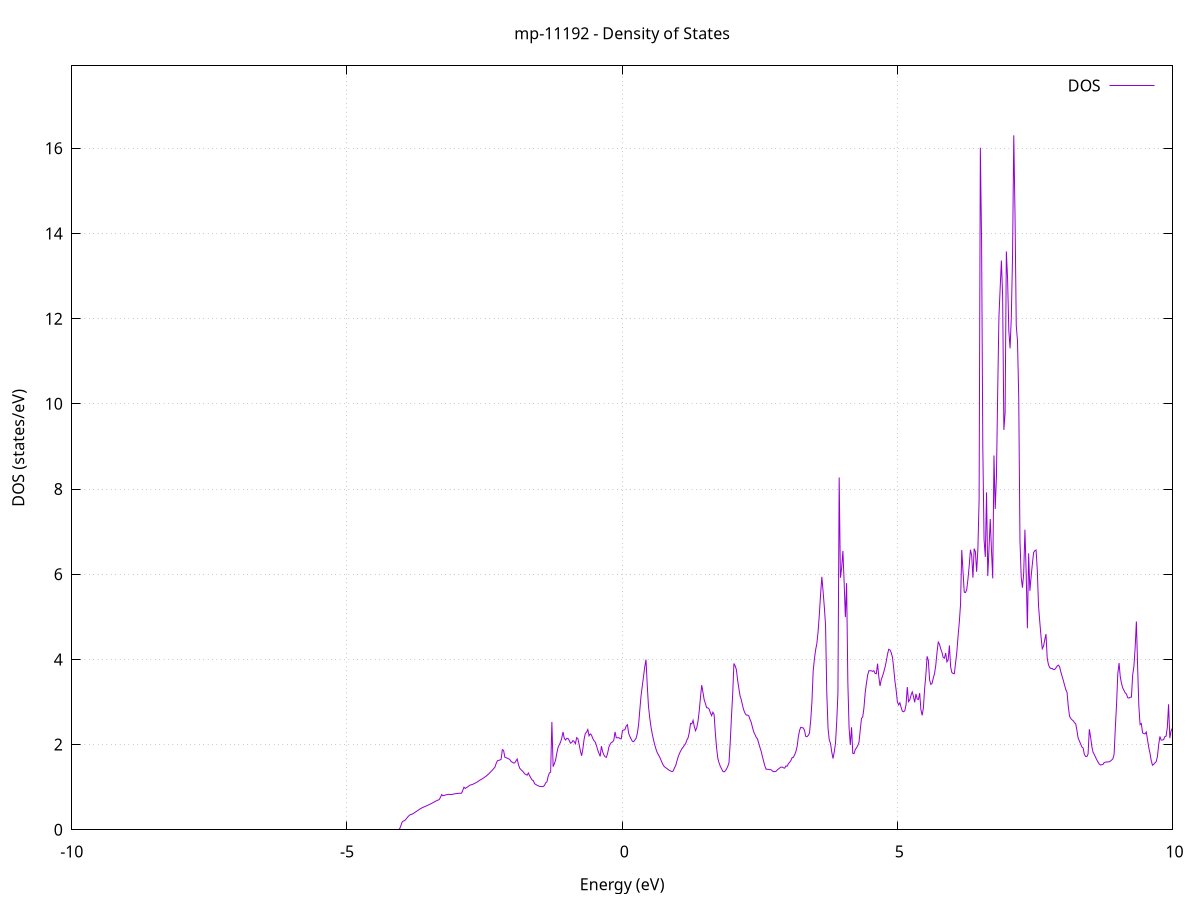 set title 'mp-11192 - Density of States'
set xlabel 'Energy (eV)'
set ylabel 'DOS (states/eV)'
set grid
set xrange [-10:10]
set yrange [0:17.934]
set xzeroaxis lt -1
set terminal png size 800,600
set output 'mp-11192_dos_gnuplot.png'
plot '-' using 1:2 with lines title 'DOS'
-27.175100 0.000000
-27.152600 0.000000
-27.130100 0.000000
-27.107600 0.000000
-27.085100 0.000000
-27.062600 0.000000
-27.040000 0.000000
-27.017500 0.000000
-26.995000 0.000000
-26.972500 0.000000
-26.950000 0.000000
-26.927500 0.000000
-26.905000 0.000000
-26.882500 0.000000
-26.860000 0.000000
-26.837500 0.000000
-26.815000 0.000000
-26.792500 0.000000
-26.770000 0.000000
-26.747500 0.000000
-26.725000 0.000000
-26.702500 0.000000
-26.680000 0.000000
-26.657500 0.000000
-26.635000 0.000000
-26.612500 0.000000
-26.590000 0.000000
-26.567500 0.000000
-26.545000 0.000000
-26.522500 0.000000
-26.500000 0.000000
-26.477500 0.000000
-26.455000 0.000000
-26.432500 0.000000
-26.410000 0.000000
-26.387500 0.000000
-26.365000 0.000000
-26.342500 0.000000
-26.320000 0.000000
-26.297500 0.000000
-26.275000 0.000000
-26.252500 0.000000
-26.230000 0.000000
-26.207500 0.000000
-26.185000 0.000000
-26.162500 0.000000
-26.140000 0.000000
-26.117500 0.000000
-26.095000 0.000000
-26.072500 0.000000
-26.050000 0.000000
-26.027500 0.000000
-26.005000 0.000000
-25.982500 0.000000
-25.960000 0.000000
-25.937500 0.000000
-25.915000 0.000000
-25.892500 0.000000
-25.870000 0.000000
-25.847500 0.000000
-25.825000 0.000000
-25.802500 0.000000
-25.780000 0.000000
-25.757500 0.000000
-25.735000 0.000000
-25.712500 0.000000
-25.690000 0.000000
-25.667500 0.000000
-25.645000 0.000000
-25.622500 0.000000
-25.600000 0.000000
-25.577500 0.000000
-25.555000 0.000000
-25.532500 0.000000
-25.510000 0.000000
-25.487500 0.000000
-25.465000 0.000000
-25.442500 0.000000
-25.420000 0.000000
-25.397500 0.000000
-25.375000 0.000000
-25.352500 0.000000
-25.330000 0.000000
-25.307500 0.000000
-25.285000 0.000000
-25.262500 0.000000
-25.240000 0.000000
-25.217500 0.000000
-25.195000 0.000000
-25.172500 0.000000
-25.150000 0.000000
-25.127500 46.643000
-25.105000 70.364300
-25.082500 39.297800
-25.060000 51.822700
-25.037500 29.675500
-25.015000 91.216400
-24.992500 59.106500
-24.970000 26.272100
-24.947500 297.782400
-24.925000 199.947500
-24.902500 78.124500
-24.880000 33.893100
-24.857500 0.000000
-24.835000 0.000000
-24.812500 0.000000
-24.790000 0.000000
-24.767500 0.000000
-24.745000 0.000000
-24.722500 0.000000
-24.700000 0.000000
-24.677500 0.000000
-24.655000 0.000000
-24.632500 0.000000
-24.610000 0.000000
-24.587500 0.000000
-24.565000 0.000000
-24.542500 0.000000
-24.520000 0.000000
-24.497500 0.000000
-24.475000 0.000000
-24.452500 0.000000
-24.430000 0.000000
-24.407500 0.000000
-24.385000 0.000000
-24.362500 0.000000
-24.340000 0.000000
-24.317500 0.000000
-24.295000 0.000000
-24.272500 0.000000
-24.250000 0.000000
-24.227500 0.000000
-24.205000 0.000000
-24.182500 0.000000
-24.160000 0.000000
-24.137500 0.000000
-24.114900 0.000000
-24.092400 0.000000
-24.069900 0.000000
-24.047400 0.000000
-24.024900 0.000000
-24.002400 0.000000
-23.979900 0.000000
-23.957400 0.000000
-23.934900 0.000000
-23.912400 0.000000
-23.889900 0.000000
-23.867400 0.000000
-23.844900 0.000000
-23.822400 0.000000
-23.799900 0.000000
-23.777400 0.000000
-23.754900 0.000000
-23.732400 0.000000
-23.709900 0.000000
-23.687400 0.000000
-23.664900 0.000000
-23.642400 0.000000
-23.619900 0.000000
-23.597400 0.000000
-23.574900 0.000000
-23.552400 0.000000
-23.529900 0.000000
-23.507400 0.000000
-23.484900 0.000000
-23.462400 0.000000
-23.439900 0.000000
-23.417400 0.000000
-23.394900 0.000000
-23.372400 0.000000
-23.349900 0.000000
-23.327400 0.000000
-23.304900 0.000000
-23.282400 0.000000
-23.259900 0.000000
-23.237400 0.000000
-23.214900 0.000000
-23.192400 0.000000
-23.169900 0.000000
-23.147400 0.000000
-23.124900 0.000000
-23.102400 0.000000
-23.079900 0.000000
-23.057400 0.000000
-23.034900 0.000000
-23.012400 0.000000
-22.989900 0.000000
-22.967400 0.000000
-22.944900 0.000000
-22.922400 0.000000
-22.899900 0.000000
-22.877400 0.000000
-22.854900 0.000000
-22.832400 0.000000
-22.809900 0.000000
-22.787400 0.000000
-22.764900 0.000000
-22.742400 0.000000
-22.719900 0.000000
-22.697400 0.000000
-22.674900 0.000000
-22.652400 0.000000
-22.629900 0.000000
-22.607400 0.000000
-22.584900 0.000000
-22.562400 0.000000
-22.539900 0.000000
-22.517400 0.000000
-22.494900 0.000000
-22.472400 0.000000
-22.449900 0.000000
-22.427400 0.000000
-22.404900 0.000000
-22.382400 0.000000
-22.359900 0.000000
-22.337400 0.000000
-22.314900 0.000000
-22.292400 0.000000
-22.269900 0.000000
-22.247400 0.000000
-22.224900 0.000000
-22.202400 0.000000
-22.179900 0.000000
-22.157400 0.000000
-22.134900 0.000000
-22.112400 0.000000
-22.089900 0.000000
-22.067400 0.000000
-22.044900 0.000000
-22.022400 0.000000
-21.999900 0.000000
-21.977400 0.000000
-21.954900 0.000000
-21.932400 0.000000
-21.909900 0.000000
-21.887400 0.000000
-21.864900 0.000000
-21.842400 0.000000
-21.819900 0.000000
-21.797400 0.000000
-21.774900 0.000000
-21.752400 0.000000
-21.729900 0.000000
-21.707400 0.000000
-21.684900 0.000000
-21.662400 0.000000
-21.639900 0.000000
-21.617400 0.000000
-21.594900 0.000000
-21.572400 0.000000
-21.549900 0.000000
-21.527400 0.000000
-21.504900 0.000000
-21.482400 0.000000
-21.459900 0.000000
-21.437400 0.000000
-21.414900 0.000000
-21.392400 0.000000
-21.369900 0.000000
-21.347400 0.000000
-21.324900 0.000000
-21.302400 0.000000
-21.279900 0.000000
-21.257400 0.000000
-21.234900 0.000000
-21.212300 0.000000
-21.189800 0.000000
-21.167300 0.000000
-21.144800 0.000000
-21.122300 0.000000
-21.099800 0.000000
-21.077300 0.000000
-21.054800 0.000000
-21.032300 0.000000
-21.009800 0.000000
-20.987300 0.000000
-20.964800 0.000000
-20.942300 0.000000
-20.919800 0.000000
-20.897300 0.000000
-20.874800 0.000000
-20.852300 0.000000
-20.829800 0.000000
-20.807300 0.000000
-20.784800 0.000000
-20.762300 0.000000
-20.739800 0.000000
-20.717300 0.000000
-20.694800 0.000000
-20.672300 0.000000
-20.649800 0.000000
-20.627300 0.000000
-20.604800 0.000000
-20.582300 0.000000
-20.559800 0.000000
-20.537300 0.000000
-20.514800 0.000000
-20.492300 0.000000
-20.469800 0.000000
-20.447300 0.000000
-20.424800 0.000000
-20.402300 0.000000
-20.379800 0.000000
-20.357300 0.000000
-20.334800 0.000000
-20.312300 0.000000
-20.289800 0.000000
-20.267300 0.000000
-20.244800 0.000000
-20.222300 0.000000
-20.199800 0.000000
-20.177300 0.000000
-20.154800 0.000000
-20.132300 0.000000
-20.109800 0.000000
-20.087300 0.000000
-20.064800 0.000000
-20.042300 0.000000
-20.019800 0.000000
-19.997300 0.000000
-19.974800 0.000000
-19.952300 0.000000
-19.929800 0.000000
-19.907300 0.000000
-19.884800 0.000000
-19.862300 0.000000
-19.839800 0.000000
-19.817300 0.000000
-19.794800 0.000000
-19.772300 0.000000
-19.749800 0.000000
-19.727300 0.000000
-19.704800 0.000000
-19.682300 0.000000
-19.659800 0.000000
-19.637300 0.000000
-19.614800 0.000000
-19.592300 0.000000
-19.569800 0.000000
-19.547300 0.000000
-19.524800 0.000000
-19.502300 0.000000
-19.479800 0.000000
-19.457300 0.000000
-19.434800 0.000000
-19.412300 0.000000
-19.389800 0.000000
-19.367300 0.000000
-19.344800 0.000000
-19.322300 0.000000
-19.299800 0.000000
-19.277300 0.000000
-19.254800 0.000000
-19.232300 0.000000
-19.209800 0.000000
-19.187300 0.000000
-19.164800 0.000000
-19.142300 0.000000
-19.119800 0.000000
-19.097300 0.000000
-19.074800 0.000000
-19.052300 0.000000
-19.029800 0.000000
-19.007300 0.000000
-18.984800 0.000000
-18.962300 0.000000
-18.939800 0.000000
-18.917300 0.000000
-18.894800 0.000000
-18.872300 0.000000
-18.849800 0.000000
-18.827300 0.000000
-18.804800 0.000000
-18.782300 0.000000
-18.759800 0.000000
-18.737300 0.000000
-18.714800 0.000000
-18.692300 0.000000
-18.669800 0.000000
-18.647300 0.000000
-18.624800 0.000000
-18.602300 0.000000
-18.579800 0.000000
-18.557300 0.000000
-18.534800 0.000000
-18.512300 0.000000
-18.489800 0.000000
-18.467300 0.000000
-18.444800 0.000000
-18.422300 0.000000
-18.399800 0.000000
-18.377300 0.000000
-18.354800 0.000000
-18.332300 0.000000
-18.309700 0.000000
-18.287200 0.000000
-18.264700 0.000000
-18.242200 0.000000
-18.219700 0.000000
-18.197200 0.000000
-18.174700 0.000000
-18.152200 0.000000
-18.129700 0.000000
-18.107200 0.000000
-18.084700 0.000000
-18.062200 0.000000
-18.039700 0.000000
-18.017200 0.000000
-17.994700 0.000000
-17.972200 0.000000
-17.949700 0.000000
-17.927200 0.000000
-17.904700 0.000000
-17.882200 0.000000
-17.859700 0.000000
-17.837200 0.000000
-17.814700 0.000000
-17.792200 0.000000
-17.769700 0.000000
-17.747200 0.000000
-17.724700 0.000000
-17.702200 0.000000
-17.679700 0.000000
-17.657200 0.000000
-17.634700 0.000000
-17.612200 0.000000
-17.589700 0.000000
-17.567200 0.000000
-17.544700 0.000000
-17.522200 0.000000
-17.499700 0.000000
-17.477200 0.000000
-17.454700 0.000000
-17.432200 0.000000
-17.409700 0.000000
-17.387200 0.000000
-17.364700 0.000000
-17.342200 0.000000
-17.319700 0.000000
-17.297200 0.000000
-17.274700 0.000000
-17.252200 0.000000
-17.229700 0.000000
-17.207200 0.000000
-17.184700 0.000000
-17.162200 0.000000
-17.139700 0.000000
-17.117200 0.000000
-17.094700 0.000000
-17.072200 0.000000
-17.049700 0.000000
-17.027200 0.000000
-17.004700 0.000000
-16.982200 0.000000
-16.959700 0.000000
-16.937200 0.000000
-16.914700 0.000000
-16.892200 0.000000
-16.869700 0.000000
-16.847200 0.000000
-16.824700 0.000000
-16.802200 0.000000
-16.779700 0.000000
-16.757200 0.000000
-16.734700 0.000000
-16.712200 0.000000
-16.689700 0.000000
-16.667200 0.000000
-16.644700 0.000000
-16.622200 0.000000
-16.599700 0.000000
-16.577200 0.000000
-16.554700 0.000000
-16.532200 0.000000
-16.509700 0.000000
-16.487200 0.000000
-16.464700 0.000000
-16.442200 0.000000
-16.419700 0.000000
-16.397200 0.000000
-16.374700 0.000000
-16.352200 0.000000
-16.329700 0.000000
-16.307200 0.000000
-16.284700 0.000000
-16.262200 0.000000
-16.239700 0.000000
-16.217200 0.000000
-16.194700 0.000000
-16.172200 0.000000
-16.149700 0.000000
-16.127200 0.000000
-16.104700 0.000000
-16.082200 0.000000
-16.059700 0.000000
-16.037200 0.000000
-16.014700 0.000000
-15.992200 0.000000
-15.969700 0.000000
-15.947200 0.000000
-15.924700 0.000000
-15.902200 0.000000
-15.879700 0.000000
-15.857200 0.000000
-15.834700 0.000000
-15.812200 0.000000
-15.789700 0.000000
-15.767200 0.000000
-15.744700 0.000000
-15.722200 0.000000
-15.699700 0.000000
-15.677200 0.000000
-15.654700 0.000000
-15.632200 0.000000
-15.609700 0.000000
-15.587200 0.000000
-15.564700 0.000000
-15.542200 0.000000
-15.519700 0.000000
-15.497200 0.000000
-15.474700 0.000000
-15.452200 0.000000
-15.429700 0.000000
-15.407100 0.000000
-15.384600 0.000000
-15.362100 0.000000
-15.339600 0.000000
-15.317100 0.000000
-15.294600 0.000000
-15.272100 0.000000
-15.249600 0.000000
-15.227100 0.000000
-15.204600 0.000000
-15.182100 0.000000
-15.159600 0.000000
-15.137100 0.000000
-15.114600 0.000000
-15.092100 0.000000
-15.069600 0.000000
-15.047100 0.000000
-15.024600 0.000000
-15.002100 0.000000
-14.979600 0.000000
-14.957100 0.000000
-14.934600 0.000000
-14.912100 0.000000
-14.889600 0.000000
-14.867100 0.000000
-14.844600 0.000000
-14.822100 0.000000
-14.799600 0.000000
-14.777100 0.000000
-14.754600 0.000000
-14.732100 0.000000
-14.709600 0.000000
-14.687100 0.000000
-14.664600 0.000000
-14.642100 0.000000
-14.619600 0.000000
-14.597100 0.000000
-14.574600 0.000000
-14.552100 0.000000
-14.529600 0.000000
-14.507100 0.000000
-14.484600 0.000000
-14.462100 0.000000
-14.439600 0.000000
-14.417100 0.000000
-14.394600 0.000000
-14.372100 0.000000
-14.349600 0.000000
-14.327100 0.000000
-14.304600 0.000000
-14.282100 0.000000
-14.259600 0.000000
-14.237100 0.000000
-14.214600 0.000000
-14.192100 0.000000
-14.169600 0.000000
-14.147100 0.000000
-14.124600 0.000000
-14.102100 0.000000
-14.079600 0.000000
-14.057100 0.000000
-14.034600 0.000000
-14.012100 0.000000
-13.989600 0.000000
-13.967100 0.000000
-13.944600 0.000000
-13.922100 0.000000
-13.899600 0.000000
-13.877100 0.000000
-13.854600 0.000000
-13.832100 0.000000
-13.809600 0.000000
-13.787100 0.000000
-13.764600 0.000000
-13.742100 0.000000
-13.719600 0.000000
-13.697100 0.000000
-13.674600 0.000000
-13.652100 0.000000
-13.629600 0.000000
-13.607100 0.000000
-13.584600 0.000000
-13.562100 0.000000
-13.539600 0.000000
-13.517100 0.000000
-13.494600 0.000000
-13.472100 0.000000
-13.449600 0.000000
-13.427100 0.000000
-13.404600 0.000000
-13.382100 0.000000
-13.359600 0.000000
-13.337100 0.000000
-13.314600 0.000000
-13.292100 0.000000
-13.269600 0.000000
-13.247100 0.000000
-13.224600 0.000000
-13.202100 0.000000
-13.179600 0.000000
-13.157100 0.000000
-13.134600 0.000000
-13.112100 0.000000
-13.089600 0.000000
-13.067100 0.000000
-13.044600 0.000000
-13.022100 0.000000
-12.999600 0.000000
-12.977100 0.000000
-12.954600 0.000000
-12.932100 0.000000
-12.909600 0.000000
-12.887100 0.000000
-12.864600 0.000000
-12.842100 0.000000
-12.819600 0.000000
-12.797100 0.000000
-12.774600 0.000000
-12.752100 0.000000
-12.729600 0.000000
-12.707100 0.000000
-12.684600 0.000000
-12.662100 0.000000
-12.639600 0.000000
-12.617100 0.000000
-12.594600 0.000000
-12.572100 0.000000
-12.549600 0.000000
-12.527100 0.000000
-12.504500 0.000000
-12.482000 0.000000
-12.459500 0.000000
-12.437000 0.000000
-12.414500 0.000000
-12.392000 0.000000
-12.369500 0.000000
-12.347000 0.000000
-12.324500 0.000000
-12.302000 0.000000
-12.279500 0.000000
-12.257000 0.000000
-12.234500 0.000000
-12.212000 0.000000
-12.189500 0.000000
-12.167000 0.000000
-12.144500 0.000000
-12.122000 0.000000
-12.099500 0.000000
-12.077000 0.000000
-12.054500 0.000000
-12.032000 0.000000
-12.009500 0.000000
-11.987000 0.000000
-11.964500 0.000000
-11.942000 0.000000
-11.919500 0.000000
-11.897000 0.000000
-11.874500 0.000000
-11.852000 0.000000
-11.829500 0.000000
-11.807000 0.000000
-11.784500 0.000000
-11.762000 0.000000
-11.739500 0.000000
-11.717000 0.000000
-11.694500 0.000000
-11.672000 0.000000
-11.649500 0.000000
-11.627000 0.000000
-11.604500 0.000000
-11.582000 0.000000
-11.559500 0.000000
-11.537000 0.000000
-11.514500 0.000000
-11.492000 0.000000
-11.469500 0.000000
-11.447000 0.000000
-11.424500 0.000000
-11.402000 0.000000
-11.379500 0.000000
-11.357000 0.000000
-11.334500 0.000000
-11.312000 0.000000
-11.289500 0.000000
-11.267000 0.000000
-11.244500 0.000000
-11.222000 0.000000
-11.199500 0.000000
-11.177000 0.000000
-11.154500 0.000000
-11.132000 0.000000
-11.109500 0.000000
-11.087000 0.000000
-11.064500 0.000000
-11.042000 0.000000
-11.019500 0.000000
-10.997000 0.000000
-10.974500 0.000000
-10.952000 0.000000
-10.929500 0.000000
-10.907000 0.000000
-10.884500 0.000000
-10.862000 0.000000
-10.839500 0.000000
-10.817000 0.000000
-10.794500 0.000000
-10.772000 0.000000
-10.749500 0.000000
-10.727000 0.000000
-10.704500 0.000000
-10.682000 0.000000
-10.659500 0.000000
-10.637000 0.000000
-10.614500 0.000000
-10.592000 0.000000
-10.569500 0.000000
-10.547000 0.000000
-10.524500 0.000000
-10.502000 0.000000
-10.479500 0.000000
-10.457000 0.000000
-10.434500 0.000000
-10.412000 0.000000
-10.389500 0.000000
-10.367000 0.000000
-10.344500 0.000000
-10.322000 0.000000
-10.299500 0.000000
-10.277000 0.000000
-10.254500 0.000000
-10.232000 0.000000
-10.209500 0.000000
-10.187000 0.000000
-10.164500 0.000000
-10.142000 0.000000
-10.119500 0.000000
-10.097000 0.000000
-10.074500 0.000000
-10.052000 0.000000
-10.029500 0.000000
-10.007000 0.000000
-9.984500 0.000000
-9.962000 0.000000
-9.939500 0.000000
-9.917000 0.000000
-9.894500 0.000000
-9.872000 0.000000
-9.849500 0.000000
-9.827000 0.000000
-9.804500 0.000000
-9.782000 0.000000
-9.759500 0.000000
-9.737000 0.000000
-9.714500 0.000000
-9.692000 0.000000
-9.669500 0.000000
-9.647000 0.000000
-9.624500 0.000000
-9.602000 0.000000
-9.579400 0.000000
-9.556900 0.000000
-9.534400 0.000000
-9.511900 0.000000
-9.489400 0.000000
-9.466900 0.000000
-9.444400 0.000000
-9.421900 0.000000
-9.399400 0.000000
-9.376900 0.000000
-9.354400 0.000000
-9.331900 0.000000
-9.309400 0.000000
-9.286900 0.000000
-9.264400 0.000000
-9.241900 0.000000
-9.219400 0.000000
-9.196900 0.000000
-9.174400 0.000000
-9.151900 0.000000
-9.129400 0.000000
-9.106900 0.000000
-9.084400 0.000000
-9.061900 0.000000
-9.039400 0.000000
-9.016900 0.000000
-8.994400 0.000000
-8.971900 0.000000
-8.949400 0.000000
-8.926900 0.000000
-8.904400 0.000000
-8.881900 0.000000
-8.859400 0.000000
-8.836900 0.000000
-8.814400 0.000000
-8.791900 0.000000
-8.769400 0.000000
-8.746900 0.000000
-8.724400 0.000000
-8.701900 0.000000
-8.679400 0.000000
-8.656900 0.000000
-8.634400 0.000000
-8.611900 0.000000
-8.589400 0.000000
-8.566900 0.000000
-8.544400 0.000000
-8.521900 0.000000
-8.499400 0.000000
-8.476900 0.000000
-8.454400 0.000000
-8.431900 0.000000
-8.409400 0.000000
-8.386900 0.000000
-8.364400 0.000000
-8.341900 0.000000
-8.319400 0.000000
-8.296900 0.000000
-8.274400 0.000000
-8.251900 0.000000
-8.229400 0.000000
-8.206900 0.000000
-8.184400 0.000000
-8.161900 0.000000
-8.139400 0.000000
-8.116900 0.000000
-8.094400 0.000000
-8.071900 0.000000
-8.049400 0.000000
-8.026900 0.000000
-8.004400 0.000000
-7.981900 0.000000
-7.959400 0.000000
-7.936900 0.000000
-7.914400 0.000000
-7.891900 0.000000
-7.869400 0.000000
-7.846900 0.000000
-7.824400 0.000000
-7.801900 0.000000
-7.779400 0.000000
-7.756900 0.000000
-7.734400 0.000000
-7.711900 0.000000
-7.689400 0.000000
-7.666900 0.000000
-7.644400 0.000000
-7.621900 0.000000
-7.599400 0.000000
-7.576900 0.000000
-7.554400 0.000000
-7.531900 0.000000
-7.509400 0.000000
-7.486900 0.000000
-7.464400 0.000000
-7.441900 0.000000
-7.419400 0.000000
-7.396900 0.000000
-7.374400 0.000000
-7.351900 0.000000
-7.329400 0.000000
-7.306900 0.000000
-7.284400 0.000000
-7.261900 0.000000
-7.239400 0.000000
-7.216900 0.000000
-7.194400 0.000000
-7.171900 0.000000
-7.149400 0.000000
-7.126900 0.000000
-7.104400 0.000000
-7.081900 0.000000
-7.059400 0.000000
-7.036900 0.000000
-7.014400 0.000000
-6.991900 0.000000
-6.969400 0.000000
-6.946900 0.000000
-6.924400 0.000000
-6.901900 0.000000
-6.879400 0.000000
-6.856900 0.000000
-6.834400 0.000000
-6.811900 0.000000
-6.789400 0.000000
-6.766900 0.000000
-6.744400 0.000000
-6.721900 0.000000
-6.699400 0.000000
-6.676800 0.000000
-6.654300 0.000000
-6.631800 0.000000
-6.609300 0.000000
-6.586800 0.000000
-6.564300 0.000000
-6.541800 0.000000
-6.519300 0.000000
-6.496800 0.000000
-6.474300 0.000000
-6.451800 0.000000
-6.429300 0.000000
-6.406800 0.000000
-6.384300 0.000000
-6.361800 0.000000
-6.339300 0.000000
-6.316800 0.000000
-6.294300 0.000000
-6.271800 0.000000
-6.249300 0.000000
-6.226800 0.000000
-6.204300 0.000000
-6.181800 0.000000
-6.159300 0.000000
-6.136800 0.000000
-6.114300 0.000000
-6.091800 0.000000
-6.069300 0.000000
-6.046800 0.000000
-6.024300 0.000000
-6.001800 0.000000
-5.979300 0.000000
-5.956800 0.000000
-5.934300 0.000000
-5.911800 0.000000
-5.889300 0.000000
-5.866800 0.000000
-5.844300 0.000000
-5.821800 0.000000
-5.799300 0.000000
-5.776800 0.000000
-5.754300 0.000000
-5.731800 0.000000
-5.709300 0.000000
-5.686800 0.000000
-5.664300 0.000000
-5.641800 0.000000
-5.619300 0.000000
-5.596800 0.000000
-5.574300 0.000000
-5.551800 0.000000
-5.529300 0.000000
-5.506800 0.000000
-5.484300 0.000000
-5.461800 0.000000
-5.439300 0.000000
-5.416800 0.000000
-5.394300 0.000000
-5.371800 0.000000
-5.349300 0.000000
-5.326800 0.000000
-5.304300 0.000000
-5.281800 0.000000
-5.259300 0.000000
-5.236800 0.000000
-5.214300 0.000000
-5.191800 0.000000
-5.169300 0.000000
-5.146800 0.000000
-5.124300 0.000000
-5.101800 0.000000
-5.079300 0.000000
-5.056800 0.000000
-5.034300 0.000000
-5.011800 0.000000
-4.989300 0.000000
-4.966800 0.000000
-4.944300 0.000000
-4.921800 0.000000
-4.899300 0.000000
-4.876800 0.000000
-4.854300 0.000000
-4.831800 0.000000
-4.809300 0.000000
-4.786800 0.000000
-4.764300 0.000000
-4.741800 0.000000
-4.719300 0.000000
-4.696800 0.000000
-4.674300 0.000000
-4.651800 0.000000
-4.629300 0.000000
-4.606800 0.000000
-4.584300 0.000000
-4.561800 0.000000
-4.539300 0.000000
-4.516800 0.000000
-4.494300 0.000000
-4.471800 0.000000
-4.449300 0.000000
-4.426800 0.000000
-4.404300 0.000000
-4.381800 0.000000
-4.359300 0.000000
-4.336800 0.000000
-4.314300 0.000000
-4.291800 0.000000
-4.269300 0.000000
-4.246800 0.000000
-4.224300 0.000000
-4.201800 0.000000
-4.179300 0.000000
-4.156800 0.000000
-4.134300 0.000000
-4.111800 0.000000
-4.089300 0.000000
-4.066800 0.000000
-4.044300 0.020000
-4.021800 0.090700
-3.999300 0.178100
-3.976800 0.204700
-3.954300 0.211700
-3.931800 0.244300
-3.909300 0.278400
-3.886800 0.313500
-3.864300 0.342400
-3.841800 0.357700
-3.819300 0.364900
-3.796800 0.380300
-3.774200 0.399800
-3.751700 0.419500
-3.729200 0.439100
-3.706700 0.458600
-3.684200 0.478800
-3.661700 0.497700
-3.639200 0.512900
-3.616700 0.526900
-3.594200 0.539800
-3.571700 0.551700
-3.549200 0.564600
-3.526700 0.578000
-3.504200 0.591800
-3.481700 0.605900
-3.459200 0.621000
-3.436700 0.636600
-3.414200 0.652900
-3.391700 0.669300
-3.369200 0.683900
-3.346700 0.696300
-3.324200 0.708600
-3.301700 0.761000
-3.279200 0.826400
-3.256700 0.798000
-3.234200 0.806900
-3.211700 0.815200
-3.189200 0.822900
-3.166700 0.830500
-3.144200 0.832000
-3.121700 0.829100
-3.099200 0.828600
-3.076700 0.834700
-3.054200 0.840700
-3.031700 0.846200
-3.009200 0.850100
-2.986700 0.853700
-2.964200 0.857900
-2.941700 0.855300
-2.919200 0.858200
-2.896700 0.922200
-2.874200 1.000200
-2.851700 0.970200
-2.829200 0.988900
-2.806700 1.008400
-2.784200 1.028500
-2.761700 1.049200
-2.739200 1.058000
-2.716700 1.066200
-2.694200 1.080400
-2.671700 1.094800
-2.649200 1.110300
-2.626700 1.128300
-2.604200 1.147700
-2.581700 1.168000
-2.559200 1.182400
-2.536700 1.201400
-2.514200 1.220800
-2.491700 1.240700
-2.469200 1.261800
-2.446700 1.286600
-2.424200 1.314300
-2.401700 1.342700
-2.379200 1.372700
-2.356700 1.403000
-2.334200 1.435800
-2.311700 1.469700
-2.289200 1.556500
-2.266700 1.619000
-2.244200 1.629700
-2.221700 1.637000
-2.199200 1.654800
-2.176700 1.880400
-2.154200 1.865200
-2.131700 1.704700
-2.109200 1.692500
-2.086700 1.680300
-2.064200 1.667100
-2.041700 1.650900
-2.019200 1.606100
-1.996700 1.587600
-1.974200 1.566900
-1.951700 1.572000
-1.929200 1.616700
-1.906700 1.661800
-1.884200 1.530200
-1.861700 1.446600
-1.839200 1.412800
-1.816700 1.386700
-1.794200 1.354600
-1.771700 1.314000
-1.749200 1.297600
-1.726700 1.281000
-1.704200 1.334200
-1.681700 1.273200
-1.659200 1.217900
-1.636700 1.169600
-1.614200 1.152900
-1.591700 1.083300
-1.569200 1.063300
-1.546700 1.045700
-1.524200 1.030700
-1.501700 1.021000
-1.479200 1.015600
-1.456700 1.013400
-1.434200 1.014700
-1.411700 1.040500
-1.389200 1.101900
-1.366700 1.124800
-1.344200 1.255800
-1.321700 1.333600
-1.299200 1.351900
-1.276700 2.531700
-1.254200 1.480800
-1.231700 1.553800
-1.209200 1.635900
-1.186700 1.801000
-1.164200 1.934200
-1.141700 1.998800
-1.119200 2.055100
-1.096700 2.156400
-1.074200 2.295800
-1.051700 2.147600
-1.029200 2.106400
-1.006700 2.145900
-0.984200 2.145100
-0.961700 2.099300
-0.939200 2.032000
-0.916700 2.047500
-0.894200 2.094900
-0.871600 2.071000
-0.849100 2.020800
-0.826600 2.162200
-0.804100 2.140000
-0.781600 2.006200
-0.759100 1.851600
-0.736600 1.737500
-0.714100 1.892900
-0.691600 2.121700
-0.669100 2.260900
-0.646600 2.291700
-0.624100 2.354300
-0.601600 2.204500
-0.579100 2.250600
-0.556600 2.223600
-0.534100 2.143100
-0.511600 2.091200
-0.489100 2.058800
-0.466600 1.976900
-0.444100 1.872700
-0.421600 1.796800
-0.399100 1.723600
-0.376600 1.963300
-0.354100 1.829800
-0.331600 1.755900
-0.309100 1.712200
-0.286600 1.700400
-0.264100 1.796600
-0.241600 1.936800
-0.219100 2.005300
-0.196600 2.049900
-0.174100 2.062900
-0.151600 2.101200
-0.129100 2.298900
-0.106600 2.161800
-0.084100 2.158700
-0.061600 2.163300
-0.039100 2.140800
-0.016600 2.134700
0.005900 2.332000
0.028400 2.341900
0.050900 2.351400
0.073400 2.435700
0.095900 2.466700
0.118400 2.265200
0.140900 2.189500
0.163400 2.128200
0.185900 2.078500
0.208400 2.067700
0.230900 2.106700
0.253400 2.149500
0.275900 2.262900
0.298400 2.461500
0.320900 2.811600
0.343400 3.143300
0.365900 3.373000
0.388400 3.599800
0.410900 3.826000
0.433400 3.995400
0.455900 3.398400
0.478400 2.901300
0.500900 2.636600
0.523400 2.419100
0.545900 2.257200
0.568400 2.121600
0.590900 2.002500
0.613400 1.899000
0.635900 1.817300
0.658400 1.762200
0.680900 1.709600
0.703400 1.644600
0.725900 1.573900
0.748400 1.512700
0.770900 1.477500
0.793400 1.456200
0.815900 1.434600
0.838400 1.412500
0.860900 1.392100
0.883400 1.379500
0.905900 1.364600
0.928400 1.380300
0.950900 1.453000
0.973400 1.506600
0.995900 1.615000
1.018400 1.714800
1.040900 1.789500
1.063400 1.849800
1.085900 1.902100
1.108400 1.940700
1.130900 1.984700
1.153400 2.022700
1.175900 2.107800
1.198400 2.158700
1.220900 2.290300
1.243400 2.498800
1.265900 2.486500
1.288400 2.568800
1.310900 2.424300
1.333400 2.325600
1.355900 2.396700
1.378400 2.548800
1.400900 2.792400
1.423400 3.114700
1.445900 3.396000
1.468400 3.225200
1.490900 3.051200
1.513400 2.961600
1.535900 2.866000
1.558400 2.861400
1.580900 2.830800
1.603400 2.748300
1.625900 2.678800
1.648400 2.760500
1.670900 2.707000
1.693400 2.271400
1.715900 1.921500
1.738400 1.677400
1.760900 1.569300
1.783400 1.493300
1.805900 1.433400
1.828400 1.372900
1.850900 1.359200
1.873400 1.381400
1.895900 1.423000
1.918400 1.486600
1.940900 1.569200
1.963400 2.042100
1.985900 2.639300
2.008400 3.179700
2.030900 3.903800
2.053500 3.847300
2.076000 3.758800
2.098500 3.509100
2.121000 3.315500
2.143500 3.137100
2.166000 3.047700
2.188500 2.911700
2.211000 2.806100
2.233500 2.734600
2.256000 2.693000
2.278500 2.692100
2.301000 2.675500
2.323500 2.591700
2.346000 2.519500
2.368500 2.399800
2.391000 2.298000
2.413500 2.235500
2.436000 2.170500
2.458500 2.134500
2.481000 2.035300
2.503500 1.935000
2.526000 1.844000
2.548500 1.719000
2.571000 1.609000
2.593500 1.496600
2.616000 1.421900
2.638500 1.421000
2.661000 1.416800
2.683500 1.411400
2.706000 1.409200
2.728500 1.381400
2.751000 1.364000
2.773500 1.366700
2.796000 1.373100
2.818500 1.405100
2.841000 1.427600
2.863500 1.450200
2.886000 1.470500
2.908500 1.472100
2.931000 1.455300
2.953500 1.446700
2.976000 1.498300
2.998500 1.491600
3.021000 1.552700
3.043500 1.581900
3.066000 1.624900
3.088500 1.694000
3.111000 1.701000
3.133500 1.758800
3.156000 1.831500
3.178500 1.950100
3.201000 2.174500
3.223500 2.333000
3.246000 2.406300
3.268500 2.397000
3.291000 2.391000
3.313500 2.333800
3.336000 2.193100
3.358500 2.184000
3.381000 2.215300
3.403500 2.266400
3.426000 2.566100
3.448500 3.003100
3.471000 3.725800
3.493500 4.012500
3.516000 4.226600
3.538500 4.377300
3.561000 4.662600
3.583500 5.061000
3.606000 5.533200
3.628500 5.938200
3.651000 5.600200
3.673500 5.229800
3.696000 4.803900
3.718500 3.213900
3.741000 2.382200
3.763500 2.108400
3.786000 2.028200
3.808500 1.825500
3.831000 1.673600
3.853500 1.825800
3.876000 2.022800
3.898500 2.530100
3.921000 3.208800
3.943500 8.271600
3.966000 5.917000
3.988500 6.149400
4.011000 6.546300
4.033500 5.817300
4.056000 4.992500
4.078500 5.790400
4.101000 3.464800
4.123500 2.393100
4.146000 1.991100
4.168500 2.406200
4.191000 1.793700
4.213500 1.787700
4.236000 1.884400
4.258500 1.924500
4.281000 1.974100
4.303500 2.054000
4.326000 2.336700
4.348500 2.615200
4.371000 2.646500
4.393500 2.860100
4.416000 3.215500
4.438500 3.435700
4.461000 3.631200
4.483500 3.734200
4.506000 3.733100
4.528500 3.733300
4.551000 3.719400
4.573500 3.735500
4.596000 3.669300
4.618500 3.663700
4.641000 3.899900
4.663500 3.595100
4.686000 3.376100
4.708500 3.527000
4.731000 3.606800
4.753500 3.702000
4.776000 3.813900
4.798500 3.947600
4.821000 4.115600
4.843500 4.236900
4.866000 4.222600
4.888500 4.161600
4.911000 4.052800
4.933500 3.803200
4.956100 3.492100
4.978600 3.281300
5.001100 3.002100
5.023600 2.932300
5.046100 2.982300
5.068600 2.876400
5.091100 2.784300
5.113600 2.771200
5.136100 2.794700
5.158600 2.937000
5.181100 3.351100
5.203600 3.008100
5.226100 3.048600
5.248600 3.159400
5.271100 3.237200
5.293600 3.128500
5.316100 2.991500
5.338600 3.189400
5.361100 3.070700
5.383600 3.057800
5.406100 3.209300
5.428600 2.822600
5.451100 2.686500
5.473600 2.860900
5.496100 3.310600
5.518600 3.632300
5.541100 4.071900
5.563600 3.973600
5.586100 3.518100
5.608600 3.412500
5.631100 3.437400
5.653600 3.564300
5.676100 3.667200
5.698600 3.861900
5.721100 4.162600
5.743600 4.406400
5.766100 4.358600
5.788600 4.248700
5.811100 4.165200
5.833600 4.043900
5.856100 4.027700
5.878600 4.149100
5.901100 3.940900
5.923600 3.986400
5.946100 4.328200
5.968600 3.825100
5.991100 3.692900
6.013600 3.669500
6.036100 3.664300
6.058600 3.918600
6.081100 4.167500
6.103600 4.543400
6.126100 4.869500
6.148600 5.287900
6.171100 6.567500
6.193600 6.060500
6.216100 5.579100
6.238600 5.568100
6.261100 5.636900
6.283600 5.889000
6.306100 6.195300
6.328600 6.573200
6.351100 6.441800
6.373600 5.917700
6.396100 6.599600
6.418600 6.529600
6.441100 6.057200
6.463600 6.581300
6.486100 7.745800
6.508600 16.011800
6.531100 13.816900
6.553600 8.943900
6.576100 6.811100
6.598600 6.406300
6.621100 7.921300
6.643600 5.955900
6.666100 6.600400
6.688600 7.296000
6.711100 6.549300
6.733600 5.901500
6.756100 8.787300
6.778600 7.530900
6.801100 8.302700
6.823600 10.259200
6.846100 12.035600
6.868600 12.716600
6.891100 13.365400
6.913600 12.520300
6.936100 9.387500
6.958600 9.792600
6.981100 13.577800
7.003600 12.932700
7.026100 11.714800
7.048600 11.301800
7.071100 12.030900
7.093600 13.455000
7.116100 16.303200
7.138600 14.433400
7.161100 11.842000
7.183600 11.474800
7.206100 10.154200
7.228600 6.787200
7.251100 5.926400
7.273600 5.683600
7.296100 6.022300
7.318600 7.044700
7.341100 6.039100
7.363600 4.731100
7.386100 6.489900
7.408600 5.609200
7.431100 5.943300
7.453600 6.237400
7.476100 6.505900
7.498600 6.552000
7.521100 6.568000
7.543600 6.086700
7.566100 5.249500
7.588600 4.883100
7.611100 4.535700
7.633600 4.250900
7.656100 4.310000
7.678600 4.458900
7.701100 4.594500
7.723600 4.028000
7.746100 3.875800
7.768600 3.808800
7.791100 3.786000
7.813600 3.788900
7.836100 3.761100
7.858700 3.762000
7.881200 3.798100
7.903700 3.843600
7.926200 3.865400
7.948700 3.827300
7.971200 3.705000
7.993700 3.606500
8.016200 3.505100
8.038700 3.396900
8.061200 3.290500
8.083700 3.228900
8.106200 2.898900
8.128700 2.670900
8.151200 2.613600
8.173700 2.581200
8.196200 2.560300
8.218700 2.514300
8.241200 2.489400
8.263700 2.332000
8.286200 2.148600
8.308700 2.082400
8.331200 2.014700
8.353700 1.942900
8.376200 1.920200
8.398700 1.766400
8.421200 1.722900
8.443700 1.717500
8.466200 1.781600
8.488700 2.360000
8.511200 2.185100
8.533700 1.960800
8.556200 1.819800
8.578700 1.770000
8.601200 1.705300
8.623700 1.645200
8.646200 1.591000
8.668700 1.543500
8.691200 1.521200
8.713700 1.528000
8.736200 1.533400
8.758700 1.578300
8.781200 1.586500
8.803700 1.591600
8.826200 1.594200
8.848700 1.594500
8.871200 1.612800
8.893700 1.636300
8.916200 1.664000
8.938700 1.770700
8.961200 2.387600
8.983700 2.954300
9.006200 3.658700
9.028700 3.914800
9.051200 3.590200
9.073700 3.431000
9.096200 3.329000
9.118700 3.271500
9.141200 3.213400
9.163700 3.187700
9.186200 3.100300
9.208700 3.091300
9.231200 3.111300
9.253700 3.114500
9.276200 3.632600
9.298700 3.833000
9.321200 4.266300
9.343700 4.890400
9.366200 3.837100
9.388700 2.898200
9.411200 2.469400
9.433700 2.495300
9.456200 2.273700
9.478700 2.261300
9.501200 2.250900
9.523700 2.296100
9.546200 2.114000
9.568700 1.929400
9.591200 1.798000
9.613700 1.624900
9.636200 1.515200
9.658700 1.535500
9.681200 1.571200
9.703700 1.600200
9.726200 1.718400
9.748700 1.996400
9.771200 2.190200
9.793700 2.107300
9.816200 2.106800
9.838700 2.115200
9.861200 2.186900
9.883700 2.198100
9.906200 2.403700
9.928700 2.946500
9.951200 2.152200
9.973700 2.317300
9.996200 2.380000
10.018700 2.348500
10.041200 2.317900
10.063700 2.263600
10.086200 2.195000
10.108700 2.135800
10.131200 2.069500
10.153700 2.084300
10.176200 2.119200
10.198700 2.134100
10.221200 2.171500
10.243700 2.217900
10.266200 2.360300
10.288700 2.425400
10.311200 2.503500
10.333700 2.757000
10.356200 2.685900
10.378700 2.943300
10.401200 3.774700
10.423700 4.318600
10.446200 4.434200
10.468700 4.316200
10.491200 3.978800
10.513700 3.539400
10.536200 3.552600
10.558700 3.660500
10.581200 3.477500
10.603700 3.388200
10.626200 3.383300
10.648700 3.037500
10.671200 2.740200
10.693700 3.073600
10.716200 2.246900
10.738700 2.188300
10.761300 2.129000
10.783800 2.075700
10.806300 2.138600
10.828800 2.218400
10.851300 2.476600
10.873800 3.103600
10.896300 3.467300
10.918800 3.960200
10.941300 4.604200
10.963800 5.542700
10.986300 5.291100
11.008800 5.449100
11.031300 5.244000
11.053800 5.434000
11.076300 6.098700
11.098800 6.063900
11.121300 6.160100
11.143800 5.692100
11.166300 4.924100
11.188800 4.359900
11.211300 3.812700
11.233800 3.542700
11.256300 3.336000
11.278800 3.232300
11.301300 3.674700
11.323800 3.954900
11.346300 4.494100
11.368800 5.161300
11.391300 6.011400
11.413800 6.956900
11.436300 8.006800
11.458800 8.698300
11.481300 8.615300
11.503800 7.702700
11.526300 7.173600
11.548800 5.648400
11.571300 5.027000
11.593800 5.004800
11.616300 4.895600
11.638800 5.329300
11.661300 5.882600
11.683800 5.963600
11.706300 6.530100
11.728800 6.793300
11.751300 6.981100
11.773800 6.859400
11.796300 7.023400
11.818800 7.900800
11.841300 9.187800
11.863800 8.918100
11.886300 7.754700
11.908800 6.783600
11.931300 6.257100
11.953800 5.997900
11.976300 6.425100
11.998800 6.375900
12.021300 6.668200
12.043800 6.636200
12.066300 6.544000
12.088800 6.498700
12.111300 5.615600
12.133800 5.856800
12.156300 5.991300
12.178800 5.999800
12.201300 6.207000
12.223800 6.156200
12.246300 6.397200
12.268800 5.787600
12.291300 5.381700
12.313800 5.385900
12.336300 5.415000
12.358800 5.876200
12.381300 6.124200
12.403800 6.720300
12.426300 6.802900
12.448800 7.083200
12.471300 6.767600
12.493800 6.871100
12.516300 5.264800
12.538800 5.256800
12.561300 5.293700
12.583800 5.540900
12.606300 5.694500
12.628800 6.099300
12.651300 6.375800
12.673800 6.163500
12.696300 6.711800
12.718800 6.832200
12.741300 6.589500
12.763800 7.587400
12.786300 7.863900
12.808800 8.073300
12.831300 8.179300
12.853800 7.594900
12.876300 7.594600
12.898800 7.798800
12.921300 7.438400
12.943800 7.250100
12.966300 7.812600
12.988800 7.601200
13.011300 7.756700
13.033800 7.958700
13.056300 8.077600
13.078800 7.602000
13.101300 7.465400
13.123800 7.596800
13.146300 7.619300
13.168800 7.316000
13.191300 7.046400
13.213800 8.277200
13.236300 8.297100
13.258800 8.464100
13.281300 8.359500
13.303800 7.732000
13.326300 7.548100
13.348800 7.296500
13.371300 7.450900
13.393800 7.879200
13.416300 9.565200
13.438800 8.821200
13.461300 6.436900
13.483800 4.709200
13.506300 4.069900
13.528800 4.532700
13.551300 5.281000
13.573800 5.237000
13.596300 6.164600
13.618800 6.289600
13.641300 7.636500
13.663900 6.794500
13.686400 6.481400
13.708900 6.426600
13.731400 7.010700
13.753900 7.617700
13.776400 6.961800
13.798900 5.682400
13.821400 5.342200
13.843900 5.412100
13.866400 5.373400
13.888900 5.094600
13.911400 5.116700
13.933900 5.027100
13.956400 5.658700
13.978900 6.026400
14.001400 6.226000
14.023900 6.188400
14.046400 5.908200
14.068900 5.780300
14.091400 5.379300
14.113900 5.075300
14.136400 4.762600
14.158900 4.470600
14.181400 4.262500
14.203900 4.382500
14.226400 4.283300
14.248900 4.010600
14.271400 4.400600
14.293900 4.244800
14.316400 3.984800
14.338900 4.254000
14.361400 4.519400
14.383900 4.931300
14.406400 5.388900
14.428900 5.808300
14.451400 6.123600
14.473900 6.101800
14.496400 6.157700
14.518900 6.515800
14.541400 6.029200
14.563900 5.686300
14.586400 5.355800
14.608900 5.276500
14.631400 5.216700
14.653900 5.167200
14.676400 5.199300
14.698900 5.351400
14.721400 5.173600
14.743900 5.094400
14.766400 5.043300
14.788900 4.468000
14.811400 4.276800
14.833900 4.306400
14.856400 4.261600
14.878900 3.823300
14.901400 3.692600
14.923900 3.599500
14.946400 3.184800
14.968900 5.351700
14.991400 4.314400
15.013900 4.275900
15.036400 4.300000
15.058900 4.673100
15.081400 4.767300
15.103900 4.508700
15.126400 4.248800
15.148900 4.135800
15.171400 3.951700
15.193900 4.042100
15.216400 4.116200
15.238900 4.165500
15.261400 4.288900
15.283900 4.220500
15.306400 4.277400
15.328900 3.507400
15.351400 2.956000
15.373900 2.436400
15.396400 1.902900
15.418900 1.360100
15.441400 0.884500
15.463900 0.701600
15.486400 0.584400
15.508900 0.484600
15.531400 0.345500
15.553900 0.293200
15.576400 0.247500
15.598900 0.209000
15.621400 0.175100
15.643900 0.144500
15.666400 0.117300
15.688900 0.093400
15.711400 0.072300
15.733900 0.050500
15.756400 0.027100
15.778900 0.002300
15.801400 0.000000
15.823900 0.000000
15.846400 0.000000
15.868900 0.000000
15.891400 0.000000
15.913900 0.000000
15.936400 0.000000
15.958900 0.000000
15.981400 0.000000
16.003900 0.000000
16.026400 0.000000
16.048900 0.000000
16.071400 0.000000
16.093900 0.000000
16.116400 0.000000
16.138900 0.000000
16.161400 0.000000
16.183900 0.000000
16.206400 0.000000
16.228900 0.000000
16.251400 0.000000
16.273900 0.000000
16.296400 0.000000
16.318900 0.000000
16.341400 0.000000
16.363900 0.000000
16.386400 0.000000
16.408900 0.000000
16.431400 0.000000
16.453900 0.000000
16.476400 0.000000
16.498900 0.000000
16.521400 0.000000
16.543900 0.000000
16.566400 0.000000
16.589000 0.000000
16.611500 0.000000
16.634000 0.000000
16.656500 0.000000
16.679000 0.000000
16.701500 0.000000
16.724000 0.000000
16.746500 0.000000
16.769000 0.000000
16.791500 0.000000
16.814000 0.000000
16.836500 0.000000
16.859000 0.000000
16.881500 0.000000
16.904000 0.000000
16.926500 0.000000
16.949000 0.000000
16.971500 0.000000
16.994000 0.000000
17.016500 0.000000
17.039000 0.000000
17.061500 0.000000
17.084000 0.000000
17.106500 0.000000
17.129000 0.000000
17.151500 0.000000
17.174000 0.000000
17.196500 0.000000
17.219000 0.000000
17.241500 0.000000
17.264000 0.000000
17.286500 0.000000
17.309000 0.000000
17.331500 0.000000
17.354000 0.000000
17.376500 0.000000
17.399000 0.000000
17.421500 0.000000
17.444000 0.000000
17.466500 0.000000
17.489000 0.000000
17.511500 0.000000
17.534000 0.000000
17.556500 0.000000
17.579000 0.000000
17.601500 0.000000
17.624000 0.000000
17.646500 0.000000
17.669000 0.000000
17.691500 0.000000
17.714000 0.000000
17.736500 0.000000
17.759000 0.000000
17.781500 0.000000
17.804000 0.000000
17.826500 0.000000
e
